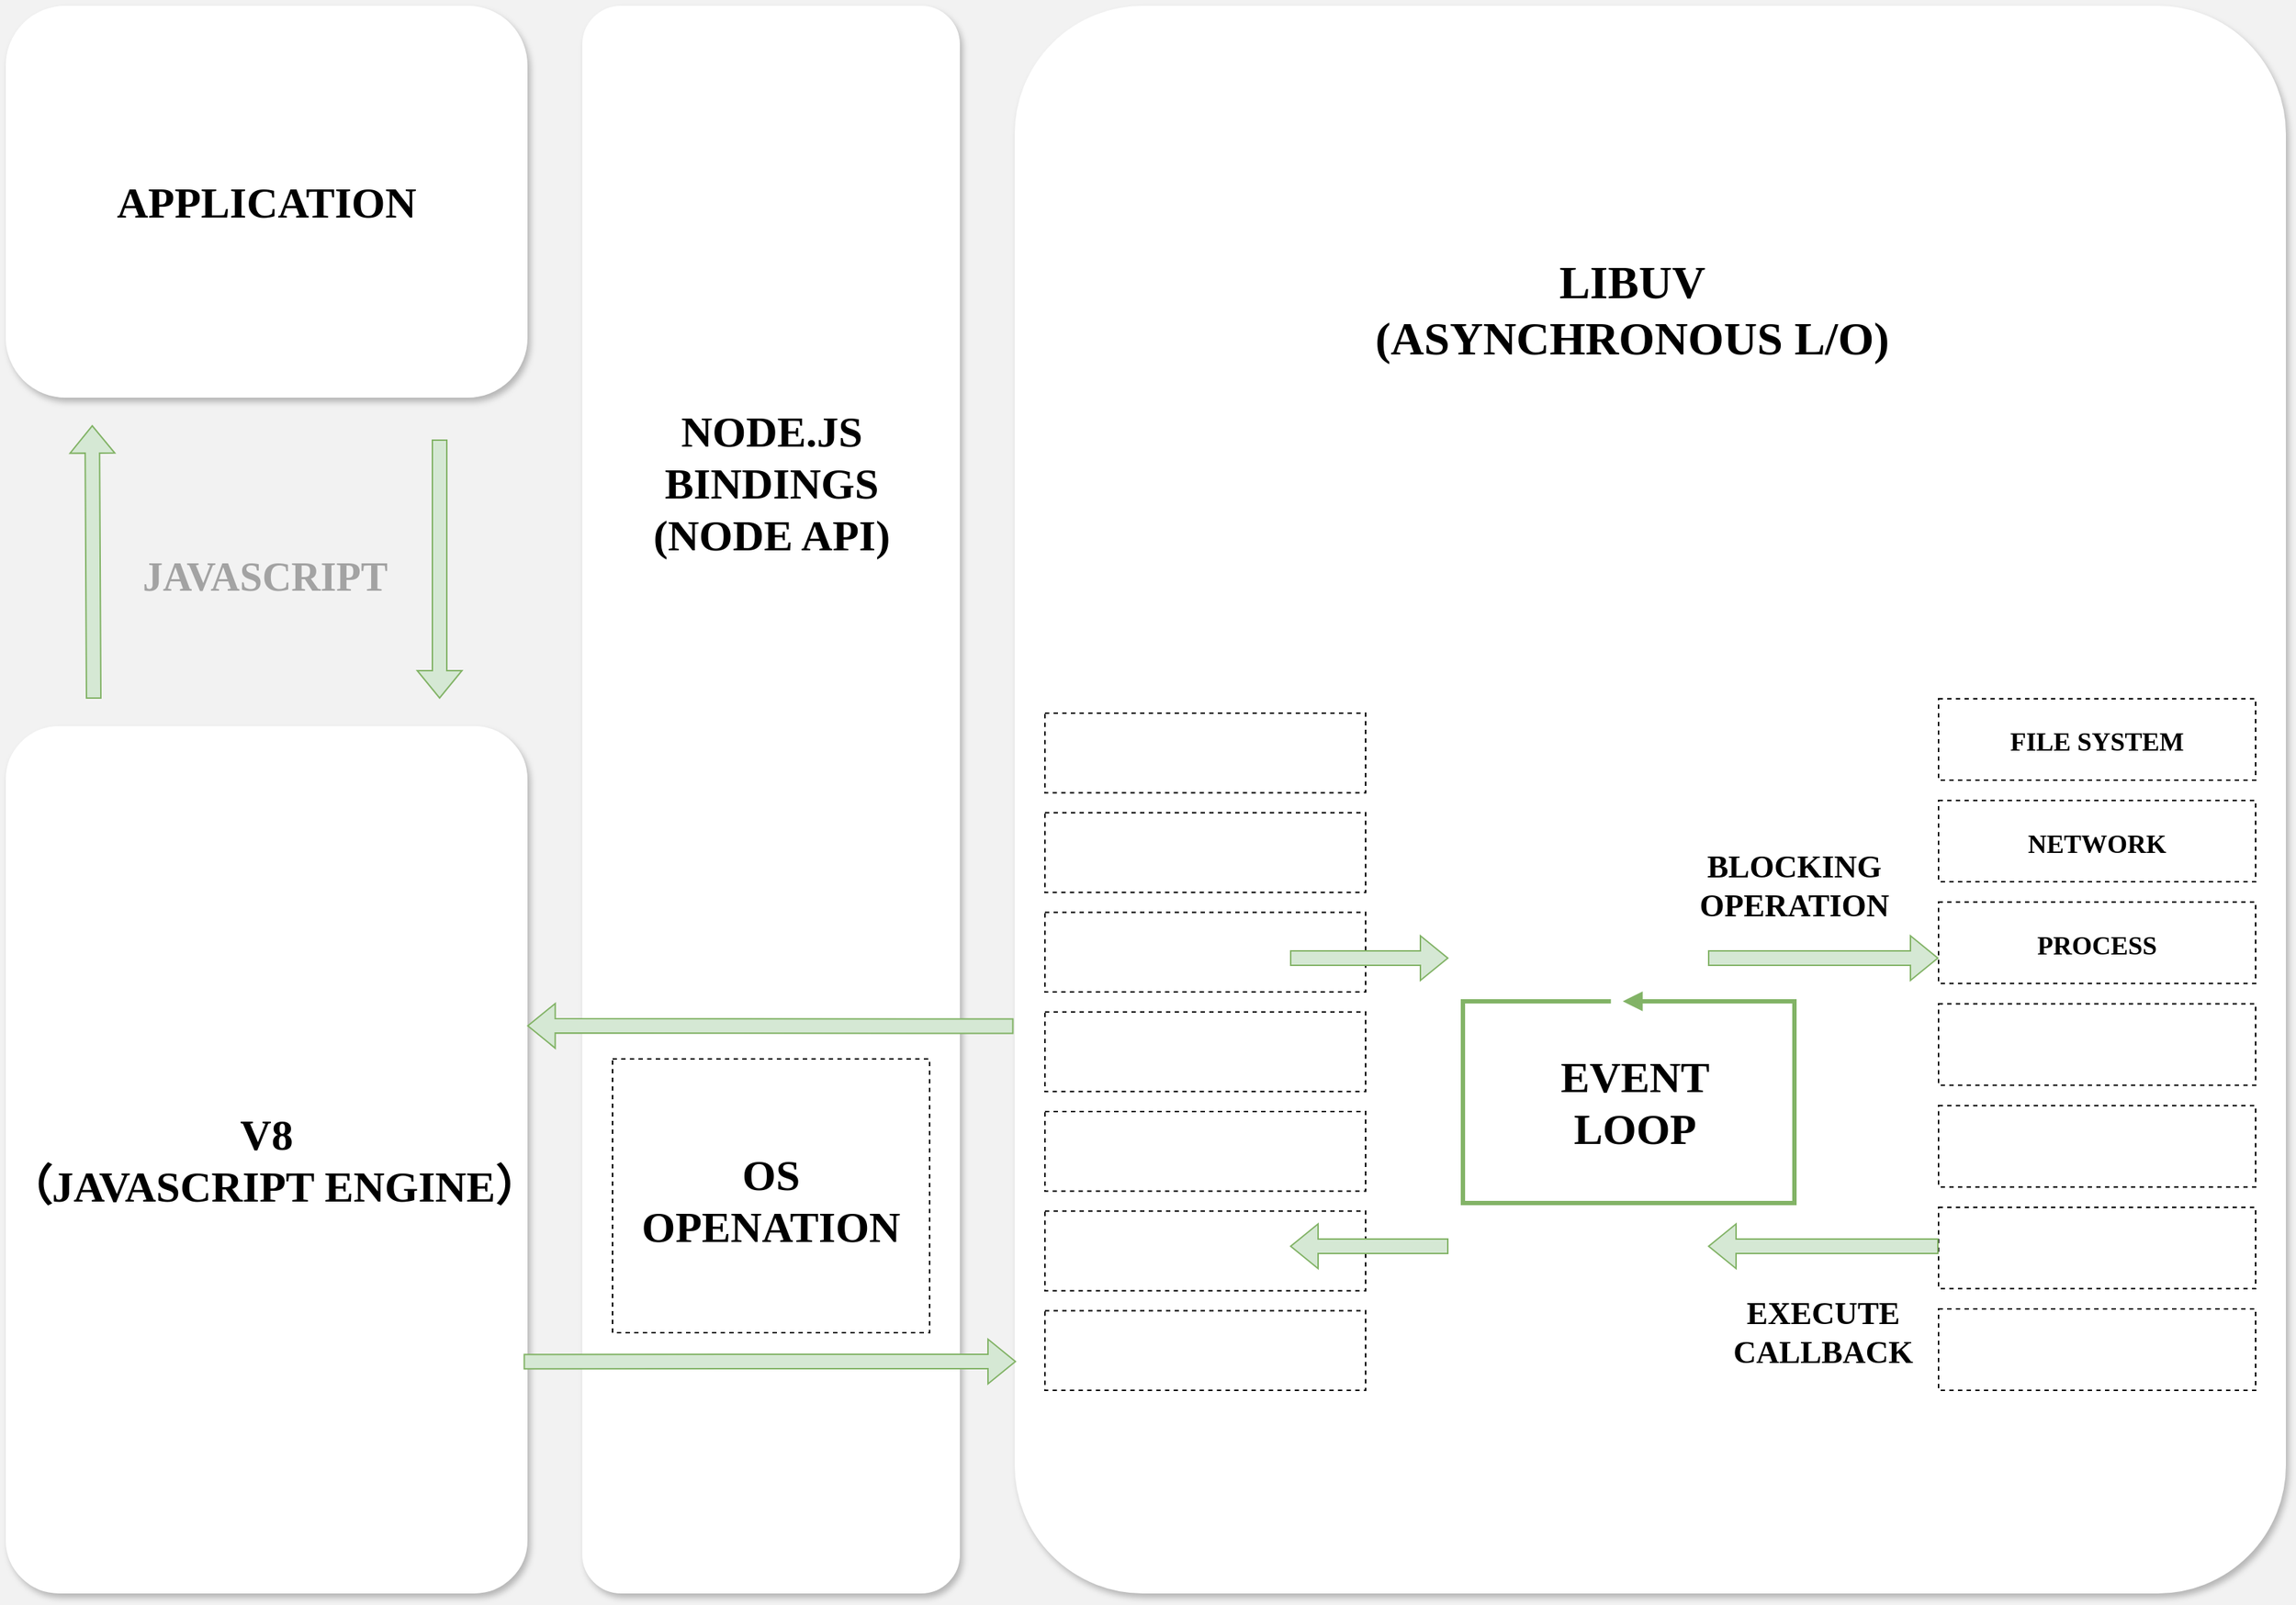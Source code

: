 <mxfile version="24.7.13">
  <diagram name="第 1 页" id="Js2gKHvIyTyq0PtMAdm4">
    <mxGraphModel dx="2440" dy="1238" grid="1" gridSize="10" guides="1" tooltips="1" connect="1" arrows="1" fold="1" page="1" pageScale="1" pageWidth="1654" pageHeight="1169" background="#F2F2F2" math="0" shadow="0">
      <root>
        <mxCell id="0" />
        <mxCell id="1" parent="0" />
        <mxCell id="wa8FjlfhGtUEHZc12TWI-9" value="" style="rounded=1;whiteSpace=wrap;html=1;shadow=1;strokeWidth=2;strokeColor=#FFFFFF;arcSize=10;movable=0;resizable=0;rotatable=0;deletable=0;editable=0;locked=1;connectable=0;" parent="1" vertex="1">
          <mxGeometry x="740" y="40" width="880" height="1100" as="geometry" />
        </mxCell>
        <mxCell id="wa8FjlfhGtUEHZc12TWI-1" value="&lt;font size=&quot;1&quot; face=&quot;Comic Sans MS&quot; style=&quot;&quot;&gt;&lt;b style=&quot;font-size: 30px;&quot;&gt;APPLICATION&lt;/b&gt;&lt;/font&gt;" style="rounded=1;whiteSpace=wrap;html=1;shadow=1;strokeWidth=2;strokeColor=#FFFFFF;" parent="1" vertex="1">
          <mxGeometry x="40" y="40" width="360" height="270" as="geometry" />
        </mxCell>
        <mxCell id="wa8FjlfhGtUEHZc12TWI-2" value="&lt;font face=&quot;Comic Sans MS&quot; style=&quot;font-size: 30px;&quot;&gt;&lt;b&gt;V8&lt;/b&gt;&lt;/font&gt;&lt;div style=&quot;font-size: 30px;&quot;&gt;&lt;font face=&quot;Comic Sans MS&quot; style=&quot;font-size: 30px;&quot;&gt;&lt;b&gt;（JAVASCRIPT ENGINE）&lt;/b&gt;&lt;/font&gt;&lt;/div&gt;" style="rounded=1;whiteSpace=wrap;html=1;shadow=1;strokeWidth=2;strokeColor=#FFFFFF;arcSize=10;" parent="1" vertex="1">
          <mxGeometry x="40" y="540" width="360" height="600" as="geometry" />
        </mxCell>
        <mxCell id="wa8FjlfhGtUEHZc12TWI-3" value="" style="rounded=1;whiteSpace=wrap;html=1;shadow=1;strokeWidth=2;strokeColor=#FFFFFF;arcSize=10;movable=0;resizable=0;rotatable=0;deletable=0;editable=0;locked=1;connectable=0;" parent="1" vertex="1">
          <mxGeometry x="440" y="40" width="260" height="1100" as="geometry" />
        </mxCell>
        <mxCell id="wa8FjlfhGtUEHZc12TWI-4" value="&lt;b&gt;&lt;font color=&quot;#a3a3a3&quot; face=&quot;Comic Sans MS&quot; style=&quot;font-size: 28px;&quot;&gt;JAVASCRIPT&lt;/font&gt;&lt;/b&gt;" style="text;html=1;align=center;verticalAlign=middle;whiteSpace=wrap;rounded=0;" parent="1" vertex="1">
          <mxGeometry x="189.33" y="420" width="60" height="30" as="geometry" />
        </mxCell>
        <mxCell id="wa8FjlfhGtUEHZc12TWI-5" value="" style="shape=flexArrow;endArrow=classic;html=1;rounded=0;fillColor=#d5e8d4;strokeColor=#82b366;" parent="1" edge="1">
          <mxGeometry width="50" height="50" relative="1" as="geometry">
            <mxPoint x="100" y="520" as="sourcePoint" />
            <mxPoint x="99" y="330" as="targetPoint" />
          </mxGeometry>
        </mxCell>
        <mxCell id="wa8FjlfhGtUEHZc12TWI-6" value="" style="shape=flexArrow;endArrow=classic;html=1;rounded=0;fillColor=#d5e8d4;strokeColor=#82b366;" parent="1" edge="1">
          <mxGeometry width="50" height="50" relative="1" as="geometry">
            <mxPoint x="340" y="340" as="sourcePoint" />
            <mxPoint x="340" y="520" as="targetPoint" />
          </mxGeometry>
        </mxCell>
        <mxCell id="wa8FjlfhGtUEHZc12TWI-7" value="" style="shape=flexArrow;endArrow=classic;html=1;rounded=0;fillColor=#d5e8d4;strokeColor=#82b366;entryX=0.002;entryY=0.709;entryDx=0;entryDy=0;entryPerimeter=0;" parent="1" edge="1">
          <mxGeometry width="50" height="50" relative="1" as="geometry">
            <mxPoint x="398.24" y="980.1" as="sourcePoint" />
            <mxPoint x="740" y="980.0" as="targetPoint" />
          </mxGeometry>
        </mxCell>
        <mxCell id="wa8FjlfhGtUEHZc12TWI-8" value="" style="shape=flexArrow;endArrow=classic;html=1;rounded=0;fillColor=#d5e8d4;strokeColor=#82b366;entryX=1.002;entryY=0.345;entryDx=0;entryDy=0;entryPerimeter=0;exitX=-0.002;exitY=0.643;exitDx=0;exitDy=0;exitPerimeter=0;" parent="1" source="wa8FjlfhGtUEHZc12TWI-9" target="wa8FjlfhGtUEHZc12TWI-2" edge="1">
          <mxGeometry width="50" height="50" relative="1" as="geometry">
            <mxPoint x="670" y="520" as="sourcePoint" />
            <mxPoint x="400" y="520" as="targetPoint" />
          </mxGeometry>
        </mxCell>
        <mxCell id="wa8FjlfhGtUEHZc12TWI-14" value="OS&#xa;OPENATION" style="fontStyle=1;align=center;verticalAlign=middle;childLayout=stackLayout;horizontal=1;horizontalStack=0;resizeParent=1;resizeParentMax=0;resizeLast=0;marginBottom=0;dashed=1;fontFamily=Comic Sans MS;fontSize=30;" parent="1" vertex="1">
          <mxGeometry x="460" y="770" width="220" height="190" as="geometry" />
        </mxCell>
        <mxCell id="wa8FjlfhGtUEHZc12TWI-27" value="&lt;font face=&quot;Comic Sans MS&quot; style=&quot;font-size: 30px;&quot;&gt;&lt;b&gt;NODE.JS&lt;/b&gt;&lt;/font&gt;&lt;div style=&quot;font-size: 30px;&quot;&gt;&lt;font face=&quot;Comic Sans MS&quot; style=&quot;font-size: 30px;&quot;&gt;&lt;b&gt;BINDINGS&lt;/b&gt;&lt;/font&gt;&lt;/div&gt;&lt;div style=&quot;font-size: 30px;&quot;&gt;&lt;font face=&quot;Comic Sans MS&quot; style=&quot;font-size: 30px;&quot;&gt;&lt;b&gt;(NODE API)&lt;/b&gt;&lt;/font&gt;&lt;/div&gt;" style="text;html=1;align=center;verticalAlign=middle;whiteSpace=wrap;rounded=0;" parent="1" vertex="1">
          <mxGeometry x="467.5" y="290" width="205" height="160" as="geometry" />
        </mxCell>
        <mxCell id="wa8FjlfhGtUEHZc12TWI-36" value="" style="group;movable=0;resizable=0;rotatable=0;deletable=0;editable=0;locked=1;connectable=0;" parent="1" vertex="1" connectable="0">
          <mxGeometry x="760" y="530" width="222.5" height="470" as="geometry" />
        </mxCell>
        <mxCell id="wa8FjlfhGtUEHZc12TWI-33" value="" style="group" parent="wa8FjlfhGtUEHZc12TWI-36" vertex="1" connectable="0">
          <mxGeometry width="222.5" height="331.765" as="geometry" />
        </mxCell>
        <mxCell id="wa8FjlfhGtUEHZc12TWI-28" value="" style="fontStyle=1;align=center;verticalAlign=middle;childLayout=stackLayout;horizontal=1;horizontalStack=0;resizeParent=1;resizeParentMax=0;resizeLast=0;marginBottom=0;dashed=1;fontFamily=Comic Sans MS;fontSize=30;" parent="wa8FjlfhGtUEHZc12TWI-33" vertex="1">
          <mxGeometry y="276.471" width="222.5" height="55.294" as="geometry" />
        </mxCell>
        <mxCell id="wa8FjlfhGtUEHZc12TWI-29" value="" style="fontStyle=1;align=center;verticalAlign=middle;childLayout=stackLayout;horizontal=1;horizontalStack=0;resizeParent=1;resizeParentMax=0;resizeLast=0;marginBottom=0;dashed=1;fontFamily=Comic Sans MS;fontSize=30;" parent="wa8FjlfhGtUEHZc12TWI-33" vertex="1">
          <mxGeometry y="207.353" width="222.5" height="55.294" as="geometry" />
        </mxCell>
        <mxCell id="wa8FjlfhGtUEHZc12TWI-30" value="" style="fontStyle=1;align=center;verticalAlign=middle;childLayout=stackLayout;horizontal=1;horizontalStack=0;resizeParent=1;resizeParentMax=0;resizeLast=0;marginBottom=0;dashed=1;fontFamily=Comic Sans MS;fontSize=30;" parent="wa8FjlfhGtUEHZc12TWI-33" vertex="1">
          <mxGeometry y="138.235" width="222.5" height="55.294" as="geometry" />
        </mxCell>
        <mxCell id="wa8FjlfhGtUEHZc12TWI-31" value="" style="fontStyle=1;align=center;verticalAlign=middle;childLayout=stackLayout;horizontal=1;horizontalStack=0;resizeParent=1;resizeParentMax=0;resizeLast=0;marginBottom=0;dashed=1;fontFamily=Comic Sans MS;fontSize=30;" parent="wa8FjlfhGtUEHZc12TWI-33" vertex="1">
          <mxGeometry width="222.5" height="55.294" as="geometry" />
        </mxCell>
        <mxCell id="wa8FjlfhGtUEHZc12TWI-32" value="" style="fontStyle=1;align=center;verticalAlign=middle;childLayout=stackLayout;horizontal=1;horizontalStack=0;resizeParent=1;resizeParentMax=0;resizeLast=0;marginBottom=0;dashed=1;fontFamily=Comic Sans MS;fontSize=30;" parent="wa8FjlfhGtUEHZc12TWI-33" vertex="1">
          <mxGeometry y="69.118" width="222.5" height="55.294" as="geometry" />
        </mxCell>
        <mxCell id="wa8FjlfhGtUEHZc12TWI-34" value="" style="fontStyle=1;align=center;verticalAlign=middle;childLayout=stackLayout;horizontal=1;horizontalStack=0;resizeParent=1;resizeParentMax=0;resizeLast=0;marginBottom=0;dashed=1;fontFamily=Comic Sans MS;fontSize=30;" parent="wa8FjlfhGtUEHZc12TWI-36" vertex="1">
          <mxGeometry y="345.588" width="222.5" height="55.294" as="geometry" />
        </mxCell>
        <mxCell id="wa8FjlfhGtUEHZc12TWI-35" value="" style="fontStyle=1;align=center;verticalAlign=middle;childLayout=stackLayout;horizontal=1;horizontalStack=0;resizeParent=1;resizeParentMax=0;resizeLast=0;marginBottom=0;dashed=1;fontFamily=Comic Sans MS;fontSize=30;" parent="wa8FjlfhGtUEHZc12TWI-36" vertex="1">
          <mxGeometry y="414.706" width="222.5" height="55.294" as="geometry" />
        </mxCell>
        <mxCell id="wa8FjlfhGtUEHZc12TWI-37" value="" style="group" parent="1" vertex="1" connectable="0">
          <mxGeometry x="1380" y="520" width="220" height="480" as="geometry" />
        </mxCell>
        <mxCell id="wa8FjlfhGtUEHZc12TWI-38" value="" style="group" parent="wa8FjlfhGtUEHZc12TWI-37" vertex="1" connectable="0">
          <mxGeometry width="220.0" height="338.824" as="geometry" />
        </mxCell>
        <mxCell id="wa8FjlfhGtUEHZc12TWI-39" value="" style="fontStyle=1;align=center;verticalAlign=middle;childLayout=stackLayout;horizontal=1;horizontalStack=0;resizeParent=1;resizeParentMax=0;resizeLast=0;marginBottom=0;dashed=1;fontFamily=Comic Sans MS;fontSize=30;" parent="wa8FjlfhGtUEHZc12TWI-38" vertex="1">
          <mxGeometry y="282.353" width="220.0" height="56.471" as="geometry" />
        </mxCell>
        <mxCell id="wa8FjlfhGtUEHZc12TWI-40" value="" style="fontStyle=1;align=center;verticalAlign=middle;childLayout=stackLayout;horizontal=1;horizontalStack=0;resizeParent=1;resizeParentMax=0;resizeLast=0;marginBottom=0;dashed=1;fontFamily=Comic Sans MS;fontSize=30;" parent="wa8FjlfhGtUEHZc12TWI-38" vertex="1">
          <mxGeometry y="211.765" width="220.0" height="56.471" as="geometry" />
        </mxCell>
        <mxCell id="wa8FjlfhGtUEHZc12TWI-41" value="PROCESS" style="fontStyle=1;align=center;verticalAlign=middle;childLayout=stackLayout;horizontal=1;horizontalStack=0;resizeParent=1;resizeParentMax=0;resizeLast=0;marginBottom=0;dashed=1;fontFamily=Comic Sans MS;fontSize=18;" parent="wa8FjlfhGtUEHZc12TWI-38" vertex="1">
          <mxGeometry y="141.176" width="220.0" height="56.471" as="geometry" />
        </mxCell>
        <mxCell id="wa8FjlfhGtUEHZc12TWI-42" value="FILE SYSTEM" style="fontStyle=1;align=center;verticalAlign=middle;childLayout=stackLayout;horizontal=1;horizontalStack=0;resizeParent=1;resizeParentMax=0;resizeLast=0;marginBottom=0;dashed=1;fontFamily=Comic Sans MS;fontSize=18;" parent="wa8FjlfhGtUEHZc12TWI-38" vertex="1">
          <mxGeometry width="220.0" height="56.471" as="geometry" />
        </mxCell>
        <mxCell id="wa8FjlfhGtUEHZc12TWI-43" value="NETWORK" style="fontStyle=1;align=center;verticalAlign=middle;childLayout=stackLayout;horizontal=1;horizontalStack=0;resizeParent=1;resizeParentMax=0;resizeLast=0;marginBottom=0;dashed=1;fontFamily=Comic Sans MS;fontSize=18;" parent="wa8FjlfhGtUEHZc12TWI-38" vertex="1">
          <mxGeometry y="70.588" width="220.0" height="56.471" as="geometry" />
        </mxCell>
        <mxCell id="wa8FjlfhGtUEHZc12TWI-44" value="" style="fontStyle=1;align=center;verticalAlign=middle;childLayout=stackLayout;horizontal=1;horizontalStack=0;resizeParent=1;resizeParentMax=0;resizeLast=0;marginBottom=0;dashed=1;fontFamily=Comic Sans MS;fontSize=30;" parent="wa8FjlfhGtUEHZc12TWI-37" vertex="1">
          <mxGeometry y="352.941" width="220.0" height="56.471" as="geometry" />
        </mxCell>
        <mxCell id="wa8FjlfhGtUEHZc12TWI-45" value="" style="fontStyle=1;align=center;verticalAlign=middle;childLayout=stackLayout;horizontal=1;horizontalStack=0;resizeParent=1;resizeParentMax=0;resizeLast=0;marginBottom=0;dashed=1;fontFamily=Comic Sans MS;fontSize=30;" parent="wa8FjlfhGtUEHZc12TWI-37" vertex="1">
          <mxGeometry y="423.529" width="220.0" height="56.471" as="geometry" />
        </mxCell>
        <mxCell id="wa8FjlfhGtUEHZc12TWI-47" value="" style="shape=flexArrow;endArrow=classic;html=1;rounded=0;fillColor=#d5e8d4;strokeColor=#82b366;exitX=-0.002;exitY=0.643;exitDx=0;exitDy=0;exitPerimeter=0;" parent="1" edge="1">
          <mxGeometry width="50" height="50" relative="1" as="geometry">
            <mxPoint x="930" y="700" as="sourcePoint" />
            <mxPoint x="1040" y="700" as="targetPoint" />
          </mxGeometry>
        </mxCell>
        <mxCell id="wa8FjlfhGtUEHZc12TWI-48" value="" style="shape=flexArrow;endArrow=classic;html=1;rounded=0;fillColor=#d5e8d4;strokeColor=#82b366;exitX=-0.002;exitY=0.643;exitDx=0;exitDy=0;exitPerimeter=0;" parent="1" edge="1">
          <mxGeometry width="50" height="50" relative="1" as="geometry">
            <mxPoint x="1040" y="900" as="sourcePoint" />
            <mxPoint x="930" y="900" as="targetPoint" />
          </mxGeometry>
        </mxCell>
        <mxCell id="wa8FjlfhGtUEHZc12TWI-49" value="&lt;font face=&quot;Comic Sans MS&quot; style=&quot;font-size: 32px;&quot;&gt;&lt;b&gt;LIBUV&lt;/b&gt;&lt;/font&gt;&lt;div style=&quot;font-size: 32px;&quot;&gt;&lt;font face=&quot;Comic Sans MS&quot; style=&quot;font-size: 32px;&quot;&gt;&lt;b style=&quot;&quot;&gt;(ASYNCHRONOUS L/O)&lt;/b&gt;&lt;/font&gt;&lt;/div&gt;" style="text;html=1;align=center;verticalAlign=middle;whiteSpace=wrap;rounded=0;movable=0;resizable=0;rotatable=0;deletable=0;editable=0;locked=1;connectable=0;" parent="1" vertex="1">
          <mxGeometry x="885" y="50" width="565" height="400" as="geometry" />
        </mxCell>
        <mxCell id="wa8FjlfhGtUEHZc12TWI-68" value="" style="group" parent="1" vertex="1" connectable="0">
          <mxGeometry x="1050" y="730" width="230" height="140" as="geometry" />
        </mxCell>
        <mxCell id="wa8FjlfhGtUEHZc12TWI-66" value="" style="html=1;align=left;spacingLeft=2;endArrow=block;rounded=0;edgeStyle=orthogonalEdgeStyle;curved=0;rounded=0;strokeWidth=3;fillColor=#d5e8d4;strokeColor=#82b366;" parent="wa8FjlfhGtUEHZc12TWI-68" edge="1">
          <mxGeometry relative="1" as="geometry">
            <mxPoint x="102.679" as="sourcePoint" />
            <Array as="points">
              <mxPoint />
              <mxPoint y="140" />
              <mxPoint x="230" y="140" />
              <mxPoint x="230" />
            </Array>
            <mxPoint x="110.893" as="targetPoint" />
            <mxPoint as="offset" />
          </mxGeometry>
        </mxCell>
        <mxCell id="wa8FjlfhGtUEHZc12TWI-67" value="&lt;font face=&quot;Comic Sans MS&quot; style=&quot;font-size: 30px;&quot;&gt;EVENT&lt;/font&gt;&lt;div style=&quot;font-size: 30px;&quot;&gt;&lt;font face=&quot;Comic Sans MS&quot; style=&quot;font-size: 30px;&quot;&gt;LOOP&lt;/font&gt;&lt;/div&gt;" style="text;align=center;fontStyle=1;verticalAlign=middle;spacingLeft=3;spacingRight=3;strokeColor=none;rotatable=0;points=[[0,0.5],[1,0.5]];portConstraint=eastwest;html=1;" parent="wa8FjlfhGtUEHZc12TWI-68" vertex="1">
          <mxGeometry x="86.25" y="58.625" width="65.714" height="22.75" as="geometry" />
        </mxCell>
        <mxCell id="wa8FjlfhGtUEHZc12TWI-69" value="" style="shape=flexArrow;endArrow=classic;html=1;rounded=0;fillColor=#d5e8d4;strokeColor=#82b366;exitX=-0.002;exitY=0.643;exitDx=0;exitDy=0;exitPerimeter=0;" parent="1" edge="1">
          <mxGeometry width="50" height="50" relative="1" as="geometry">
            <mxPoint x="1220" y="700" as="sourcePoint" />
            <mxPoint x="1380" y="700" as="targetPoint" />
          </mxGeometry>
        </mxCell>
        <mxCell id="wa8FjlfhGtUEHZc12TWI-71" value="" style="shape=flexArrow;endArrow=classic;html=1;rounded=0;fillColor=#d5e8d4;strokeColor=#82b366;exitX=-0.002;exitY=0.643;exitDx=0;exitDy=0;exitPerimeter=0;" parent="1" edge="1">
          <mxGeometry width="50" height="50" relative="1" as="geometry">
            <mxPoint x="1380" y="900" as="sourcePoint" />
            <mxPoint x="1220" y="900" as="targetPoint" />
          </mxGeometry>
        </mxCell>
        <mxCell id="wa8FjlfhGtUEHZc12TWI-72" value="&lt;font style=&quot;font-size: 22px;&quot; face=&quot;Comic Sans MS&quot;&gt;&lt;b style=&quot;&quot;&gt;BLOCKING&lt;/b&gt;&lt;/font&gt;&lt;div style=&quot;font-size: 22px;&quot;&gt;&lt;font face=&quot;Comic Sans MS&quot; style=&quot;font-size: 22px;&quot;&gt;&lt;b style=&quot;&quot;&gt;OPERATION&lt;/b&gt;&lt;/font&gt;&lt;/div&gt;" style="text;html=1;align=center;verticalAlign=middle;whiteSpace=wrap;rounded=0;" parent="1" vertex="1">
          <mxGeometry x="1220" y="620" width="120" height="60" as="geometry" />
        </mxCell>
        <mxCell id="wa8FjlfhGtUEHZc12TWI-74" value="&lt;span style=&quot;font-size: 22px;&quot;&gt;&lt;font face=&quot;Comic Sans MS&quot; style=&quot;font-size: 22px;&quot;&gt;&lt;b&gt;EXECUTE&lt;/b&gt;&lt;/font&gt;&lt;/span&gt;&lt;div style=&quot;font-size: 22px;&quot;&gt;&lt;font face=&quot;Comic Sans MS&quot; style=&quot;font-size: 22px;&quot;&gt;&lt;b style=&quot;&quot;&gt;CALLBACK&lt;/b&gt;&lt;/font&gt;&lt;/div&gt;" style="text;html=1;align=center;verticalAlign=middle;whiteSpace=wrap;rounded=0;" parent="1" vertex="1">
          <mxGeometry x="1250" y="930" width="100" height="60" as="geometry" />
        </mxCell>
      </root>
    </mxGraphModel>
  </diagram>
</mxfile>
